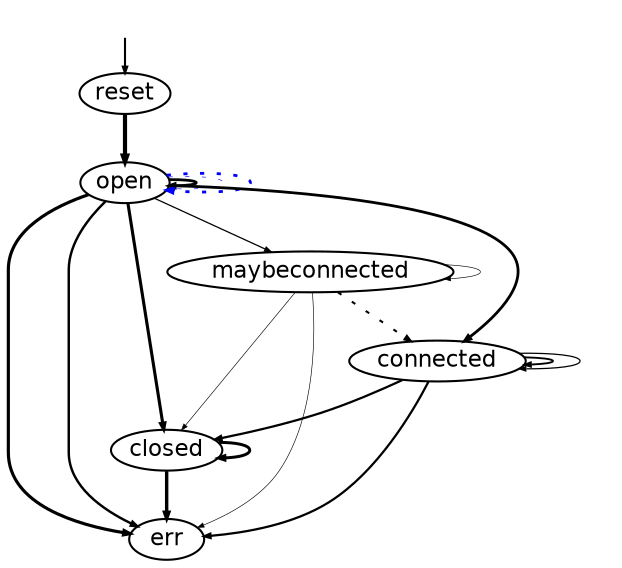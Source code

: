 digraph model {
  orientation = portrait;
  graph [ rankdir = "TB", ranksep="0.08", nodesep="0.18" ];
  node [ fontname = "Helvetica", fontsize="11.0", shape="ellipse", margin="0.01", height="0.1", width="0.5" ];
  edge [ fontname = "Helvetica", arrowsize=".3", arrowhead="normal", fontsize="6.0", margin="0.05" ];
None [shape=none, style=invis, width=0.1, height=0.1];
None->reset;
{rank = source; None}
reset->open[penwidth="2.0043213737826426",label = " "];open->err[penwidth="1.5185139398778875",label = " "];open->open[penwidth="1.3222192947339193",label = " "];open->closed[penwidth="1.4913616938342726",label = " "];closed->err[penwidth="1.6334684555795864",label = " "];closed->closed[penwidth="1.4313637641589874",label = " "];open->maybeconnected[penwidth="0.6020599913279624",label = " "];maybeconnected->err[penwidth="0.3010299956639812",label = " "];maybeconnected->closed[penwidth="0.3010299956639812",label = " "];open->open[style=dotted, color=blue,penwidth="0.3010299956639812",label = " "];maybeconnected->maybeconnected[penwidth="0.3010299956639812",label = " "];maybeconnected->connected[style=dotted];connected->connected[penwidth="0.9030899869919435",label = " "];connected->closed[penwidth="1.0791812460476249",label = " "];open->err[penwidth="1.1760912590556813",label = " "];open->open[style=dotted, color=blue,penwidth="1.3424226808222062",label = " "];open->connected[penwidth="1.3424226808222062",label = " "];connected->err[penwidth="1.0791812460476249",label = " "];connected->connected[penwidth="0.6020599913279624",label = " "];}
